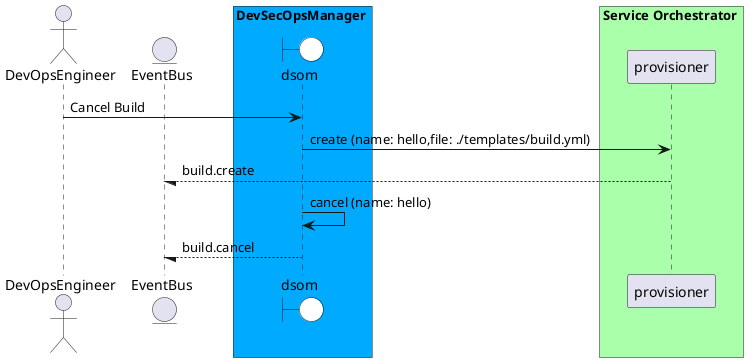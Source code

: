 @startuml

actor "DevOpsEngineer"


entity EventBus

box DevSecOpsManager #00aaff
    boundary dsom #white
end box


box Service Orchestrator #aaffaa
            participant provisioner
    end box


"DevOpsEngineer" -> dsom: Cancel Build

    dsom -> "provisioner": create (name: hello,file: ./templates/build.yml)

    "provisioner" --/ EventBus: build.create

    dsom -> "dsom": cancel (name: hello)

    "dsom" --/ EventBus: build.cancel



@enduml
